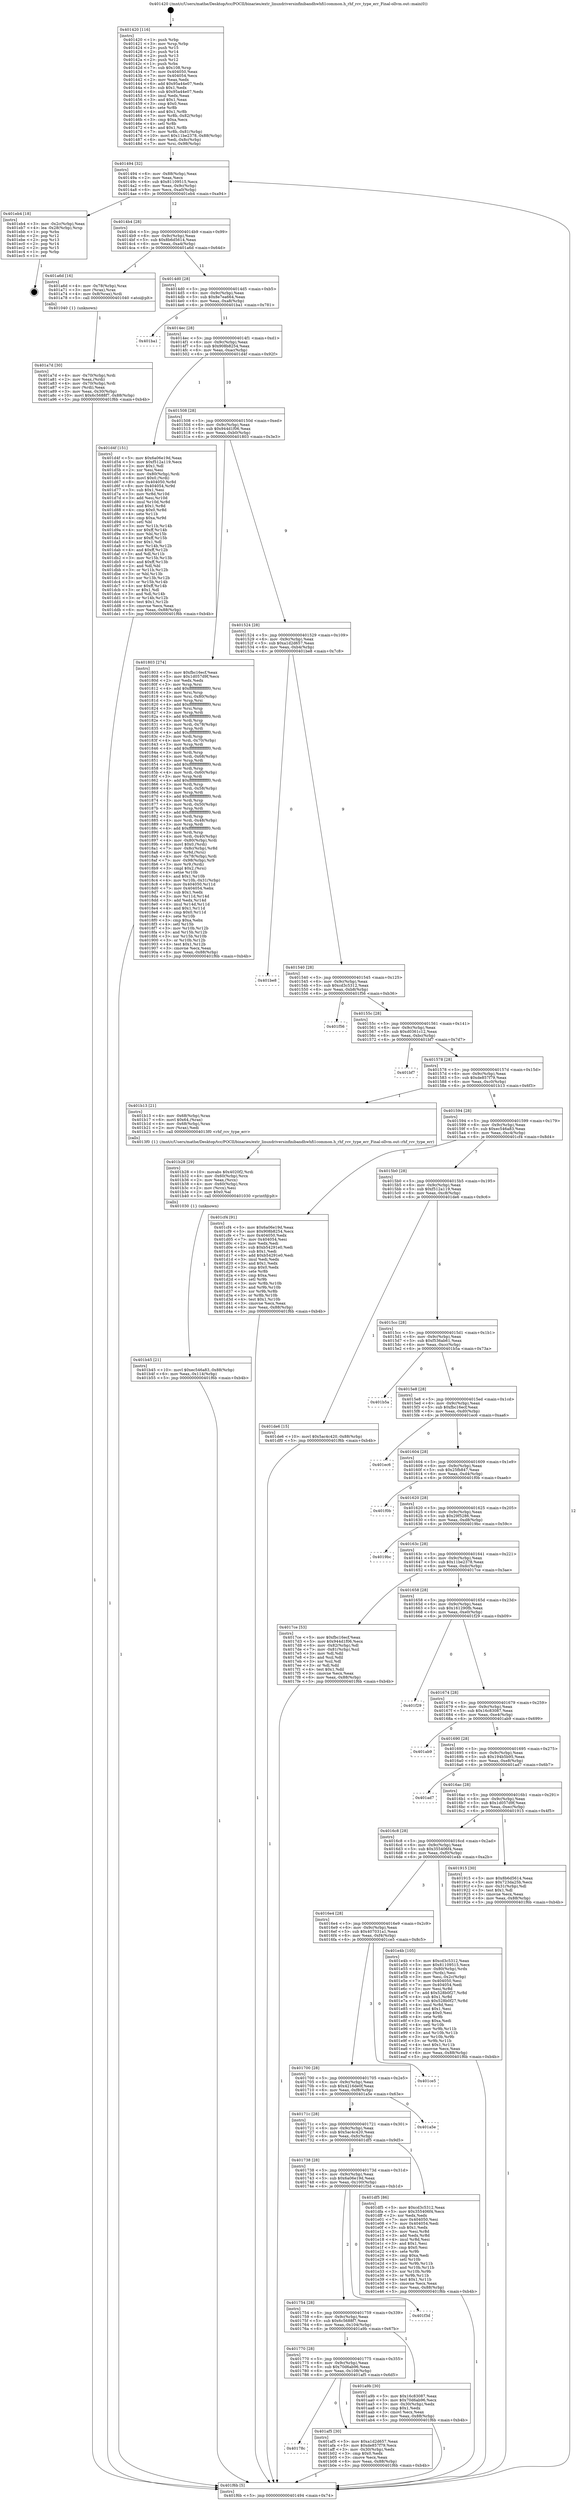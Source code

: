 digraph "0x401420" {
  label = "0x401420 (/mnt/c/Users/mathe/Desktop/tcc/POCII/binaries/extr_linuxdriversinfinibandhwhfi1common.h_rhf_rcv_type_err_Final-ollvm.out::main(0))"
  labelloc = "t"
  node[shape=record]

  Entry [label="",width=0.3,height=0.3,shape=circle,fillcolor=black,style=filled]
  "0x401494" [label="{
     0x401494 [32]\l
     | [instrs]\l
     &nbsp;&nbsp;0x401494 \<+6\>: mov -0x88(%rbp),%eax\l
     &nbsp;&nbsp;0x40149a \<+2\>: mov %eax,%ecx\l
     &nbsp;&nbsp;0x40149c \<+6\>: sub $0x81109515,%ecx\l
     &nbsp;&nbsp;0x4014a2 \<+6\>: mov %eax,-0x9c(%rbp)\l
     &nbsp;&nbsp;0x4014a8 \<+6\>: mov %ecx,-0xa0(%rbp)\l
     &nbsp;&nbsp;0x4014ae \<+6\>: je 0000000000401eb4 \<main+0xa94\>\l
  }"]
  "0x401eb4" [label="{
     0x401eb4 [18]\l
     | [instrs]\l
     &nbsp;&nbsp;0x401eb4 \<+3\>: mov -0x2c(%rbp),%eax\l
     &nbsp;&nbsp;0x401eb7 \<+4\>: lea -0x28(%rbp),%rsp\l
     &nbsp;&nbsp;0x401ebb \<+1\>: pop %rbx\l
     &nbsp;&nbsp;0x401ebc \<+2\>: pop %r12\l
     &nbsp;&nbsp;0x401ebe \<+2\>: pop %r13\l
     &nbsp;&nbsp;0x401ec0 \<+2\>: pop %r14\l
     &nbsp;&nbsp;0x401ec2 \<+2\>: pop %r15\l
     &nbsp;&nbsp;0x401ec4 \<+1\>: pop %rbp\l
     &nbsp;&nbsp;0x401ec5 \<+1\>: ret\l
  }"]
  "0x4014b4" [label="{
     0x4014b4 [28]\l
     | [instrs]\l
     &nbsp;&nbsp;0x4014b4 \<+5\>: jmp 00000000004014b9 \<main+0x99\>\l
     &nbsp;&nbsp;0x4014b9 \<+6\>: mov -0x9c(%rbp),%eax\l
     &nbsp;&nbsp;0x4014bf \<+5\>: sub $0x8b6d5614,%eax\l
     &nbsp;&nbsp;0x4014c4 \<+6\>: mov %eax,-0xa4(%rbp)\l
     &nbsp;&nbsp;0x4014ca \<+6\>: je 0000000000401a6d \<main+0x64d\>\l
  }"]
  Exit [label="",width=0.3,height=0.3,shape=circle,fillcolor=black,style=filled,peripheries=2]
  "0x401a6d" [label="{
     0x401a6d [16]\l
     | [instrs]\l
     &nbsp;&nbsp;0x401a6d \<+4\>: mov -0x78(%rbp),%rax\l
     &nbsp;&nbsp;0x401a71 \<+3\>: mov (%rax),%rax\l
     &nbsp;&nbsp;0x401a74 \<+4\>: mov 0x8(%rax),%rdi\l
     &nbsp;&nbsp;0x401a78 \<+5\>: call 0000000000401040 \<atoi@plt\>\l
     | [calls]\l
     &nbsp;&nbsp;0x401040 \{1\} (unknown)\l
  }"]
  "0x4014d0" [label="{
     0x4014d0 [28]\l
     | [instrs]\l
     &nbsp;&nbsp;0x4014d0 \<+5\>: jmp 00000000004014d5 \<main+0xb5\>\l
     &nbsp;&nbsp;0x4014d5 \<+6\>: mov -0x9c(%rbp),%eax\l
     &nbsp;&nbsp;0x4014db \<+5\>: sub $0x8e7ea664,%eax\l
     &nbsp;&nbsp;0x4014e0 \<+6\>: mov %eax,-0xa8(%rbp)\l
     &nbsp;&nbsp;0x4014e6 \<+6\>: je 0000000000401ba1 \<main+0x781\>\l
  }"]
  "0x401b45" [label="{
     0x401b45 [21]\l
     | [instrs]\l
     &nbsp;&nbsp;0x401b45 \<+10\>: movl $0xec546a83,-0x88(%rbp)\l
     &nbsp;&nbsp;0x401b4f \<+6\>: mov %eax,-0x114(%rbp)\l
     &nbsp;&nbsp;0x401b55 \<+5\>: jmp 0000000000401f6b \<main+0xb4b\>\l
  }"]
  "0x401ba1" [label="{
     0x401ba1\l
  }", style=dashed]
  "0x4014ec" [label="{
     0x4014ec [28]\l
     | [instrs]\l
     &nbsp;&nbsp;0x4014ec \<+5\>: jmp 00000000004014f1 \<main+0xd1\>\l
     &nbsp;&nbsp;0x4014f1 \<+6\>: mov -0x9c(%rbp),%eax\l
     &nbsp;&nbsp;0x4014f7 \<+5\>: sub $0x908b8254,%eax\l
     &nbsp;&nbsp;0x4014fc \<+6\>: mov %eax,-0xac(%rbp)\l
     &nbsp;&nbsp;0x401502 \<+6\>: je 0000000000401d4f \<main+0x92f\>\l
  }"]
  "0x401b28" [label="{
     0x401b28 [29]\l
     | [instrs]\l
     &nbsp;&nbsp;0x401b28 \<+10\>: movabs $0x4020f2,%rdi\l
     &nbsp;&nbsp;0x401b32 \<+4\>: mov -0x60(%rbp),%rcx\l
     &nbsp;&nbsp;0x401b36 \<+2\>: mov %eax,(%rcx)\l
     &nbsp;&nbsp;0x401b38 \<+4\>: mov -0x60(%rbp),%rcx\l
     &nbsp;&nbsp;0x401b3c \<+2\>: mov (%rcx),%esi\l
     &nbsp;&nbsp;0x401b3e \<+2\>: mov $0x0,%al\l
     &nbsp;&nbsp;0x401b40 \<+5\>: call 0000000000401030 \<printf@plt\>\l
     | [calls]\l
     &nbsp;&nbsp;0x401030 \{1\} (unknown)\l
  }"]
  "0x401d4f" [label="{
     0x401d4f [151]\l
     | [instrs]\l
     &nbsp;&nbsp;0x401d4f \<+5\>: mov $0x6a06e19d,%eax\l
     &nbsp;&nbsp;0x401d54 \<+5\>: mov $0xf512a119,%ecx\l
     &nbsp;&nbsp;0x401d59 \<+2\>: mov $0x1,%dl\l
     &nbsp;&nbsp;0x401d5b \<+2\>: xor %esi,%esi\l
     &nbsp;&nbsp;0x401d5d \<+4\>: mov -0x80(%rbp),%rdi\l
     &nbsp;&nbsp;0x401d61 \<+6\>: movl $0x0,(%rdi)\l
     &nbsp;&nbsp;0x401d67 \<+8\>: mov 0x404050,%r8d\l
     &nbsp;&nbsp;0x401d6f \<+8\>: mov 0x404054,%r9d\l
     &nbsp;&nbsp;0x401d77 \<+3\>: sub $0x1,%esi\l
     &nbsp;&nbsp;0x401d7a \<+3\>: mov %r8d,%r10d\l
     &nbsp;&nbsp;0x401d7d \<+3\>: add %esi,%r10d\l
     &nbsp;&nbsp;0x401d80 \<+4\>: imul %r10d,%r8d\l
     &nbsp;&nbsp;0x401d84 \<+4\>: and $0x1,%r8d\l
     &nbsp;&nbsp;0x401d88 \<+4\>: cmp $0x0,%r8d\l
     &nbsp;&nbsp;0x401d8c \<+4\>: sete %r11b\l
     &nbsp;&nbsp;0x401d90 \<+4\>: cmp $0xa,%r9d\l
     &nbsp;&nbsp;0x401d94 \<+3\>: setl %bl\l
     &nbsp;&nbsp;0x401d97 \<+3\>: mov %r11b,%r14b\l
     &nbsp;&nbsp;0x401d9a \<+4\>: xor $0xff,%r14b\l
     &nbsp;&nbsp;0x401d9e \<+3\>: mov %bl,%r15b\l
     &nbsp;&nbsp;0x401da1 \<+4\>: xor $0xff,%r15b\l
     &nbsp;&nbsp;0x401da5 \<+3\>: xor $0x1,%dl\l
     &nbsp;&nbsp;0x401da8 \<+3\>: mov %r14b,%r12b\l
     &nbsp;&nbsp;0x401dab \<+4\>: and $0xff,%r12b\l
     &nbsp;&nbsp;0x401daf \<+3\>: and %dl,%r11b\l
     &nbsp;&nbsp;0x401db2 \<+3\>: mov %r15b,%r13b\l
     &nbsp;&nbsp;0x401db5 \<+4\>: and $0xff,%r13b\l
     &nbsp;&nbsp;0x401db9 \<+2\>: and %dl,%bl\l
     &nbsp;&nbsp;0x401dbb \<+3\>: or %r11b,%r12b\l
     &nbsp;&nbsp;0x401dbe \<+3\>: or %bl,%r13b\l
     &nbsp;&nbsp;0x401dc1 \<+3\>: xor %r13b,%r12b\l
     &nbsp;&nbsp;0x401dc4 \<+3\>: or %r15b,%r14b\l
     &nbsp;&nbsp;0x401dc7 \<+4\>: xor $0xff,%r14b\l
     &nbsp;&nbsp;0x401dcb \<+3\>: or $0x1,%dl\l
     &nbsp;&nbsp;0x401dce \<+3\>: and %dl,%r14b\l
     &nbsp;&nbsp;0x401dd1 \<+3\>: or %r14b,%r12b\l
     &nbsp;&nbsp;0x401dd4 \<+4\>: test $0x1,%r12b\l
     &nbsp;&nbsp;0x401dd8 \<+3\>: cmovne %ecx,%eax\l
     &nbsp;&nbsp;0x401ddb \<+6\>: mov %eax,-0x88(%rbp)\l
     &nbsp;&nbsp;0x401de1 \<+5\>: jmp 0000000000401f6b \<main+0xb4b\>\l
  }"]
  "0x401508" [label="{
     0x401508 [28]\l
     | [instrs]\l
     &nbsp;&nbsp;0x401508 \<+5\>: jmp 000000000040150d \<main+0xed\>\l
     &nbsp;&nbsp;0x40150d \<+6\>: mov -0x9c(%rbp),%eax\l
     &nbsp;&nbsp;0x401513 \<+5\>: sub $0x944d1f06,%eax\l
     &nbsp;&nbsp;0x401518 \<+6\>: mov %eax,-0xb0(%rbp)\l
     &nbsp;&nbsp;0x40151e \<+6\>: je 0000000000401803 \<main+0x3e3\>\l
  }"]
  "0x40178c" [label="{
     0x40178c\l
  }", style=dashed]
  "0x401803" [label="{
     0x401803 [274]\l
     | [instrs]\l
     &nbsp;&nbsp;0x401803 \<+5\>: mov $0xfbc16ecf,%eax\l
     &nbsp;&nbsp;0x401808 \<+5\>: mov $0x1d057d9f,%ecx\l
     &nbsp;&nbsp;0x40180d \<+2\>: xor %edx,%edx\l
     &nbsp;&nbsp;0x40180f \<+3\>: mov %rsp,%rsi\l
     &nbsp;&nbsp;0x401812 \<+4\>: add $0xfffffffffffffff0,%rsi\l
     &nbsp;&nbsp;0x401816 \<+3\>: mov %rsi,%rsp\l
     &nbsp;&nbsp;0x401819 \<+4\>: mov %rsi,-0x80(%rbp)\l
     &nbsp;&nbsp;0x40181d \<+3\>: mov %rsp,%rsi\l
     &nbsp;&nbsp;0x401820 \<+4\>: add $0xfffffffffffffff0,%rsi\l
     &nbsp;&nbsp;0x401824 \<+3\>: mov %rsi,%rsp\l
     &nbsp;&nbsp;0x401827 \<+3\>: mov %rsp,%rdi\l
     &nbsp;&nbsp;0x40182a \<+4\>: add $0xfffffffffffffff0,%rdi\l
     &nbsp;&nbsp;0x40182e \<+3\>: mov %rdi,%rsp\l
     &nbsp;&nbsp;0x401831 \<+4\>: mov %rdi,-0x78(%rbp)\l
     &nbsp;&nbsp;0x401835 \<+3\>: mov %rsp,%rdi\l
     &nbsp;&nbsp;0x401838 \<+4\>: add $0xfffffffffffffff0,%rdi\l
     &nbsp;&nbsp;0x40183c \<+3\>: mov %rdi,%rsp\l
     &nbsp;&nbsp;0x40183f \<+4\>: mov %rdi,-0x70(%rbp)\l
     &nbsp;&nbsp;0x401843 \<+3\>: mov %rsp,%rdi\l
     &nbsp;&nbsp;0x401846 \<+4\>: add $0xfffffffffffffff0,%rdi\l
     &nbsp;&nbsp;0x40184a \<+3\>: mov %rdi,%rsp\l
     &nbsp;&nbsp;0x40184d \<+4\>: mov %rdi,-0x68(%rbp)\l
     &nbsp;&nbsp;0x401851 \<+3\>: mov %rsp,%rdi\l
     &nbsp;&nbsp;0x401854 \<+4\>: add $0xfffffffffffffff0,%rdi\l
     &nbsp;&nbsp;0x401858 \<+3\>: mov %rdi,%rsp\l
     &nbsp;&nbsp;0x40185b \<+4\>: mov %rdi,-0x60(%rbp)\l
     &nbsp;&nbsp;0x40185f \<+3\>: mov %rsp,%rdi\l
     &nbsp;&nbsp;0x401862 \<+4\>: add $0xfffffffffffffff0,%rdi\l
     &nbsp;&nbsp;0x401866 \<+3\>: mov %rdi,%rsp\l
     &nbsp;&nbsp;0x401869 \<+4\>: mov %rdi,-0x58(%rbp)\l
     &nbsp;&nbsp;0x40186d \<+3\>: mov %rsp,%rdi\l
     &nbsp;&nbsp;0x401870 \<+4\>: add $0xfffffffffffffff0,%rdi\l
     &nbsp;&nbsp;0x401874 \<+3\>: mov %rdi,%rsp\l
     &nbsp;&nbsp;0x401877 \<+4\>: mov %rdi,-0x50(%rbp)\l
     &nbsp;&nbsp;0x40187b \<+3\>: mov %rsp,%rdi\l
     &nbsp;&nbsp;0x40187e \<+4\>: add $0xfffffffffffffff0,%rdi\l
     &nbsp;&nbsp;0x401882 \<+3\>: mov %rdi,%rsp\l
     &nbsp;&nbsp;0x401885 \<+4\>: mov %rdi,-0x48(%rbp)\l
     &nbsp;&nbsp;0x401889 \<+3\>: mov %rsp,%rdi\l
     &nbsp;&nbsp;0x40188c \<+4\>: add $0xfffffffffffffff0,%rdi\l
     &nbsp;&nbsp;0x401890 \<+3\>: mov %rdi,%rsp\l
     &nbsp;&nbsp;0x401893 \<+4\>: mov %rdi,-0x40(%rbp)\l
     &nbsp;&nbsp;0x401897 \<+4\>: mov -0x80(%rbp),%rdi\l
     &nbsp;&nbsp;0x40189b \<+6\>: movl $0x0,(%rdi)\l
     &nbsp;&nbsp;0x4018a1 \<+7\>: mov -0x8c(%rbp),%r8d\l
     &nbsp;&nbsp;0x4018a8 \<+3\>: mov %r8d,(%rsi)\l
     &nbsp;&nbsp;0x4018ab \<+4\>: mov -0x78(%rbp),%rdi\l
     &nbsp;&nbsp;0x4018af \<+7\>: mov -0x98(%rbp),%r9\l
     &nbsp;&nbsp;0x4018b6 \<+3\>: mov %r9,(%rdi)\l
     &nbsp;&nbsp;0x4018b9 \<+3\>: cmpl $0x2,(%rsi)\l
     &nbsp;&nbsp;0x4018bc \<+4\>: setne %r10b\l
     &nbsp;&nbsp;0x4018c0 \<+4\>: and $0x1,%r10b\l
     &nbsp;&nbsp;0x4018c4 \<+4\>: mov %r10b,-0x31(%rbp)\l
     &nbsp;&nbsp;0x4018c8 \<+8\>: mov 0x404050,%r11d\l
     &nbsp;&nbsp;0x4018d0 \<+7\>: mov 0x404054,%ebx\l
     &nbsp;&nbsp;0x4018d7 \<+3\>: sub $0x1,%edx\l
     &nbsp;&nbsp;0x4018da \<+3\>: mov %r11d,%r14d\l
     &nbsp;&nbsp;0x4018dd \<+3\>: add %edx,%r14d\l
     &nbsp;&nbsp;0x4018e0 \<+4\>: imul %r14d,%r11d\l
     &nbsp;&nbsp;0x4018e4 \<+4\>: and $0x1,%r11d\l
     &nbsp;&nbsp;0x4018e8 \<+4\>: cmp $0x0,%r11d\l
     &nbsp;&nbsp;0x4018ec \<+4\>: sete %r10b\l
     &nbsp;&nbsp;0x4018f0 \<+3\>: cmp $0xa,%ebx\l
     &nbsp;&nbsp;0x4018f3 \<+4\>: setl %r15b\l
     &nbsp;&nbsp;0x4018f7 \<+3\>: mov %r10b,%r12b\l
     &nbsp;&nbsp;0x4018fa \<+3\>: and %r15b,%r12b\l
     &nbsp;&nbsp;0x4018fd \<+3\>: xor %r15b,%r10b\l
     &nbsp;&nbsp;0x401900 \<+3\>: or %r10b,%r12b\l
     &nbsp;&nbsp;0x401903 \<+4\>: test $0x1,%r12b\l
     &nbsp;&nbsp;0x401907 \<+3\>: cmovne %ecx,%eax\l
     &nbsp;&nbsp;0x40190a \<+6\>: mov %eax,-0x88(%rbp)\l
     &nbsp;&nbsp;0x401910 \<+5\>: jmp 0000000000401f6b \<main+0xb4b\>\l
  }"]
  "0x401524" [label="{
     0x401524 [28]\l
     | [instrs]\l
     &nbsp;&nbsp;0x401524 \<+5\>: jmp 0000000000401529 \<main+0x109\>\l
     &nbsp;&nbsp;0x401529 \<+6\>: mov -0x9c(%rbp),%eax\l
     &nbsp;&nbsp;0x40152f \<+5\>: sub $0xa1d2d657,%eax\l
     &nbsp;&nbsp;0x401534 \<+6\>: mov %eax,-0xb4(%rbp)\l
     &nbsp;&nbsp;0x40153a \<+6\>: je 0000000000401be8 \<main+0x7c8\>\l
  }"]
  "0x401af5" [label="{
     0x401af5 [30]\l
     | [instrs]\l
     &nbsp;&nbsp;0x401af5 \<+5\>: mov $0xa1d2d657,%eax\l
     &nbsp;&nbsp;0x401afa \<+5\>: mov $0xde857f79,%ecx\l
     &nbsp;&nbsp;0x401aff \<+3\>: mov -0x30(%rbp),%edx\l
     &nbsp;&nbsp;0x401b02 \<+3\>: cmp $0x0,%edx\l
     &nbsp;&nbsp;0x401b05 \<+3\>: cmove %ecx,%eax\l
     &nbsp;&nbsp;0x401b08 \<+6\>: mov %eax,-0x88(%rbp)\l
     &nbsp;&nbsp;0x401b0e \<+5\>: jmp 0000000000401f6b \<main+0xb4b\>\l
  }"]
  "0x401be8" [label="{
     0x401be8\l
  }", style=dashed]
  "0x401540" [label="{
     0x401540 [28]\l
     | [instrs]\l
     &nbsp;&nbsp;0x401540 \<+5\>: jmp 0000000000401545 \<main+0x125\>\l
     &nbsp;&nbsp;0x401545 \<+6\>: mov -0x9c(%rbp),%eax\l
     &nbsp;&nbsp;0x40154b \<+5\>: sub $0xcd3c5312,%eax\l
     &nbsp;&nbsp;0x401550 \<+6\>: mov %eax,-0xb8(%rbp)\l
     &nbsp;&nbsp;0x401556 \<+6\>: je 0000000000401f56 \<main+0xb36\>\l
  }"]
  "0x401770" [label="{
     0x401770 [28]\l
     | [instrs]\l
     &nbsp;&nbsp;0x401770 \<+5\>: jmp 0000000000401775 \<main+0x355\>\l
     &nbsp;&nbsp;0x401775 \<+6\>: mov -0x9c(%rbp),%eax\l
     &nbsp;&nbsp;0x40177b \<+5\>: sub $0x70d6ab96,%eax\l
     &nbsp;&nbsp;0x401780 \<+6\>: mov %eax,-0x108(%rbp)\l
     &nbsp;&nbsp;0x401786 \<+6\>: je 0000000000401af5 \<main+0x6d5\>\l
  }"]
  "0x401f56" [label="{
     0x401f56\l
  }", style=dashed]
  "0x40155c" [label="{
     0x40155c [28]\l
     | [instrs]\l
     &nbsp;&nbsp;0x40155c \<+5\>: jmp 0000000000401561 \<main+0x141\>\l
     &nbsp;&nbsp;0x401561 \<+6\>: mov -0x9c(%rbp),%eax\l
     &nbsp;&nbsp;0x401567 \<+5\>: sub $0xd0361c12,%eax\l
     &nbsp;&nbsp;0x40156c \<+6\>: mov %eax,-0xbc(%rbp)\l
     &nbsp;&nbsp;0x401572 \<+6\>: je 0000000000401bf7 \<main+0x7d7\>\l
  }"]
  "0x401a9b" [label="{
     0x401a9b [30]\l
     | [instrs]\l
     &nbsp;&nbsp;0x401a9b \<+5\>: mov $0x16c83087,%eax\l
     &nbsp;&nbsp;0x401aa0 \<+5\>: mov $0x70d6ab96,%ecx\l
     &nbsp;&nbsp;0x401aa5 \<+3\>: mov -0x30(%rbp),%edx\l
     &nbsp;&nbsp;0x401aa8 \<+3\>: cmp $0x1,%edx\l
     &nbsp;&nbsp;0x401aab \<+3\>: cmovl %ecx,%eax\l
     &nbsp;&nbsp;0x401aae \<+6\>: mov %eax,-0x88(%rbp)\l
     &nbsp;&nbsp;0x401ab4 \<+5\>: jmp 0000000000401f6b \<main+0xb4b\>\l
  }"]
  "0x401bf7" [label="{
     0x401bf7\l
  }", style=dashed]
  "0x401578" [label="{
     0x401578 [28]\l
     | [instrs]\l
     &nbsp;&nbsp;0x401578 \<+5\>: jmp 000000000040157d \<main+0x15d\>\l
     &nbsp;&nbsp;0x40157d \<+6\>: mov -0x9c(%rbp),%eax\l
     &nbsp;&nbsp;0x401583 \<+5\>: sub $0xde857f79,%eax\l
     &nbsp;&nbsp;0x401588 \<+6\>: mov %eax,-0xc0(%rbp)\l
     &nbsp;&nbsp;0x40158e \<+6\>: je 0000000000401b13 \<main+0x6f3\>\l
  }"]
  "0x401754" [label="{
     0x401754 [28]\l
     | [instrs]\l
     &nbsp;&nbsp;0x401754 \<+5\>: jmp 0000000000401759 \<main+0x339\>\l
     &nbsp;&nbsp;0x401759 \<+6\>: mov -0x9c(%rbp),%eax\l
     &nbsp;&nbsp;0x40175f \<+5\>: sub $0x6c5688f7,%eax\l
     &nbsp;&nbsp;0x401764 \<+6\>: mov %eax,-0x104(%rbp)\l
     &nbsp;&nbsp;0x40176a \<+6\>: je 0000000000401a9b \<main+0x67b\>\l
  }"]
  "0x401b13" [label="{
     0x401b13 [21]\l
     | [instrs]\l
     &nbsp;&nbsp;0x401b13 \<+4\>: mov -0x68(%rbp),%rax\l
     &nbsp;&nbsp;0x401b17 \<+6\>: movl $0x64,(%rax)\l
     &nbsp;&nbsp;0x401b1d \<+4\>: mov -0x68(%rbp),%rax\l
     &nbsp;&nbsp;0x401b21 \<+2\>: mov (%rax),%edi\l
     &nbsp;&nbsp;0x401b23 \<+5\>: call 00000000004013f0 \<rhf_rcv_type_err\>\l
     | [calls]\l
     &nbsp;&nbsp;0x4013f0 \{1\} (/mnt/c/Users/mathe/Desktop/tcc/POCII/binaries/extr_linuxdriversinfinibandhwhfi1common.h_rhf_rcv_type_err_Final-ollvm.out::rhf_rcv_type_err)\l
  }"]
  "0x401594" [label="{
     0x401594 [28]\l
     | [instrs]\l
     &nbsp;&nbsp;0x401594 \<+5\>: jmp 0000000000401599 \<main+0x179\>\l
     &nbsp;&nbsp;0x401599 \<+6\>: mov -0x9c(%rbp),%eax\l
     &nbsp;&nbsp;0x40159f \<+5\>: sub $0xec546a83,%eax\l
     &nbsp;&nbsp;0x4015a4 \<+6\>: mov %eax,-0xc4(%rbp)\l
     &nbsp;&nbsp;0x4015aa \<+6\>: je 0000000000401cf4 \<main+0x8d4\>\l
  }"]
  "0x401f3d" [label="{
     0x401f3d\l
  }", style=dashed]
  "0x401cf4" [label="{
     0x401cf4 [91]\l
     | [instrs]\l
     &nbsp;&nbsp;0x401cf4 \<+5\>: mov $0x6a06e19d,%eax\l
     &nbsp;&nbsp;0x401cf9 \<+5\>: mov $0x908b8254,%ecx\l
     &nbsp;&nbsp;0x401cfe \<+7\>: mov 0x404050,%edx\l
     &nbsp;&nbsp;0x401d05 \<+7\>: mov 0x404054,%esi\l
     &nbsp;&nbsp;0x401d0c \<+2\>: mov %edx,%edi\l
     &nbsp;&nbsp;0x401d0e \<+6\>: sub $0xb54291e0,%edi\l
     &nbsp;&nbsp;0x401d14 \<+3\>: sub $0x1,%edi\l
     &nbsp;&nbsp;0x401d17 \<+6\>: add $0xb54291e0,%edi\l
     &nbsp;&nbsp;0x401d1d \<+3\>: imul %edi,%edx\l
     &nbsp;&nbsp;0x401d20 \<+3\>: and $0x1,%edx\l
     &nbsp;&nbsp;0x401d23 \<+3\>: cmp $0x0,%edx\l
     &nbsp;&nbsp;0x401d26 \<+4\>: sete %r8b\l
     &nbsp;&nbsp;0x401d2a \<+3\>: cmp $0xa,%esi\l
     &nbsp;&nbsp;0x401d2d \<+4\>: setl %r9b\l
     &nbsp;&nbsp;0x401d31 \<+3\>: mov %r8b,%r10b\l
     &nbsp;&nbsp;0x401d34 \<+3\>: and %r9b,%r10b\l
     &nbsp;&nbsp;0x401d37 \<+3\>: xor %r9b,%r8b\l
     &nbsp;&nbsp;0x401d3a \<+3\>: or %r8b,%r10b\l
     &nbsp;&nbsp;0x401d3d \<+4\>: test $0x1,%r10b\l
     &nbsp;&nbsp;0x401d41 \<+3\>: cmovne %ecx,%eax\l
     &nbsp;&nbsp;0x401d44 \<+6\>: mov %eax,-0x88(%rbp)\l
     &nbsp;&nbsp;0x401d4a \<+5\>: jmp 0000000000401f6b \<main+0xb4b\>\l
  }"]
  "0x4015b0" [label="{
     0x4015b0 [28]\l
     | [instrs]\l
     &nbsp;&nbsp;0x4015b0 \<+5\>: jmp 00000000004015b5 \<main+0x195\>\l
     &nbsp;&nbsp;0x4015b5 \<+6\>: mov -0x9c(%rbp),%eax\l
     &nbsp;&nbsp;0x4015bb \<+5\>: sub $0xf512a119,%eax\l
     &nbsp;&nbsp;0x4015c0 \<+6\>: mov %eax,-0xc8(%rbp)\l
     &nbsp;&nbsp;0x4015c6 \<+6\>: je 0000000000401de6 \<main+0x9c6\>\l
  }"]
  "0x401738" [label="{
     0x401738 [28]\l
     | [instrs]\l
     &nbsp;&nbsp;0x401738 \<+5\>: jmp 000000000040173d \<main+0x31d\>\l
     &nbsp;&nbsp;0x40173d \<+6\>: mov -0x9c(%rbp),%eax\l
     &nbsp;&nbsp;0x401743 \<+5\>: sub $0x6a06e19d,%eax\l
     &nbsp;&nbsp;0x401748 \<+6\>: mov %eax,-0x100(%rbp)\l
     &nbsp;&nbsp;0x40174e \<+6\>: je 0000000000401f3d \<main+0xb1d\>\l
  }"]
  "0x401de6" [label="{
     0x401de6 [15]\l
     | [instrs]\l
     &nbsp;&nbsp;0x401de6 \<+10\>: movl $0x5ac4c420,-0x88(%rbp)\l
     &nbsp;&nbsp;0x401df0 \<+5\>: jmp 0000000000401f6b \<main+0xb4b\>\l
  }"]
  "0x4015cc" [label="{
     0x4015cc [28]\l
     | [instrs]\l
     &nbsp;&nbsp;0x4015cc \<+5\>: jmp 00000000004015d1 \<main+0x1b1\>\l
     &nbsp;&nbsp;0x4015d1 \<+6\>: mov -0x9c(%rbp),%eax\l
     &nbsp;&nbsp;0x4015d7 \<+5\>: sub $0xf536ab61,%eax\l
     &nbsp;&nbsp;0x4015dc \<+6\>: mov %eax,-0xcc(%rbp)\l
     &nbsp;&nbsp;0x4015e2 \<+6\>: je 0000000000401b5a \<main+0x73a\>\l
  }"]
  "0x401df5" [label="{
     0x401df5 [86]\l
     | [instrs]\l
     &nbsp;&nbsp;0x401df5 \<+5\>: mov $0xcd3c5312,%eax\l
     &nbsp;&nbsp;0x401dfa \<+5\>: mov $0x355406f4,%ecx\l
     &nbsp;&nbsp;0x401dff \<+2\>: xor %edx,%edx\l
     &nbsp;&nbsp;0x401e01 \<+7\>: mov 0x404050,%esi\l
     &nbsp;&nbsp;0x401e08 \<+7\>: mov 0x404054,%edi\l
     &nbsp;&nbsp;0x401e0f \<+3\>: sub $0x1,%edx\l
     &nbsp;&nbsp;0x401e12 \<+3\>: mov %esi,%r8d\l
     &nbsp;&nbsp;0x401e15 \<+3\>: add %edx,%r8d\l
     &nbsp;&nbsp;0x401e18 \<+4\>: imul %r8d,%esi\l
     &nbsp;&nbsp;0x401e1c \<+3\>: and $0x1,%esi\l
     &nbsp;&nbsp;0x401e1f \<+3\>: cmp $0x0,%esi\l
     &nbsp;&nbsp;0x401e22 \<+4\>: sete %r9b\l
     &nbsp;&nbsp;0x401e26 \<+3\>: cmp $0xa,%edi\l
     &nbsp;&nbsp;0x401e29 \<+4\>: setl %r10b\l
     &nbsp;&nbsp;0x401e2d \<+3\>: mov %r9b,%r11b\l
     &nbsp;&nbsp;0x401e30 \<+3\>: and %r10b,%r11b\l
     &nbsp;&nbsp;0x401e33 \<+3\>: xor %r10b,%r9b\l
     &nbsp;&nbsp;0x401e36 \<+3\>: or %r9b,%r11b\l
     &nbsp;&nbsp;0x401e39 \<+4\>: test $0x1,%r11b\l
     &nbsp;&nbsp;0x401e3d \<+3\>: cmovne %ecx,%eax\l
     &nbsp;&nbsp;0x401e40 \<+6\>: mov %eax,-0x88(%rbp)\l
     &nbsp;&nbsp;0x401e46 \<+5\>: jmp 0000000000401f6b \<main+0xb4b\>\l
  }"]
  "0x401b5a" [label="{
     0x401b5a\l
  }", style=dashed]
  "0x4015e8" [label="{
     0x4015e8 [28]\l
     | [instrs]\l
     &nbsp;&nbsp;0x4015e8 \<+5\>: jmp 00000000004015ed \<main+0x1cd\>\l
     &nbsp;&nbsp;0x4015ed \<+6\>: mov -0x9c(%rbp),%eax\l
     &nbsp;&nbsp;0x4015f3 \<+5\>: sub $0xfbc16ecf,%eax\l
     &nbsp;&nbsp;0x4015f8 \<+6\>: mov %eax,-0xd0(%rbp)\l
     &nbsp;&nbsp;0x4015fe \<+6\>: je 0000000000401ec6 \<main+0xaa6\>\l
  }"]
  "0x40171c" [label="{
     0x40171c [28]\l
     | [instrs]\l
     &nbsp;&nbsp;0x40171c \<+5\>: jmp 0000000000401721 \<main+0x301\>\l
     &nbsp;&nbsp;0x401721 \<+6\>: mov -0x9c(%rbp),%eax\l
     &nbsp;&nbsp;0x401727 \<+5\>: sub $0x5ac4c420,%eax\l
     &nbsp;&nbsp;0x40172c \<+6\>: mov %eax,-0xfc(%rbp)\l
     &nbsp;&nbsp;0x401732 \<+6\>: je 0000000000401df5 \<main+0x9d5\>\l
  }"]
  "0x401ec6" [label="{
     0x401ec6\l
  }", style=dashed]
  "0x401604" [label="{
     0x401604 [28]\l
     | [instrs]\l
     &nbsp;&nbsp;0x401604 \<+5\>: jmp 0000000000401609 \<main+0x1e9\>\l
     &nbsp;&nbsp;0x401609 \<+6\>: mov -0x9c(%rbp),%eax\l
     &nbsp;&nbsp;0x40160f \<+5\>: sub $0x25fb847,%eax\l
     &nbsp;&nbsp;0x401614 \<+6\>: mov %eax,-0xd4(%rbp)\l
     &nbsp;&nbsp;0x40161a \<+6\>: je 0000000000401f0b \<main+0xaeb\>\l
  }"]
  "0x401a5e" [label="{
     0x401a5e\l
  }", style=dashed]
  "0x401f0b" [label="{
     0x401f0b\l
  }", style=dashed]
  "0x401620" [label="{
     0x401620 [28]\l
     | [instrs]\l
     &nbsp;&nbsp;0x401620 \<+5\>: jmp 0000000000401625 \<main+0x205\>\l
     &nbsp;&nbsp;0x401625 \<+6\>: mov -0x9c(%rbp),%eax\l
     &nbsp;&nbsp;0x40162b \<+5\>: sub $0x29f5286,%eax\l
     &nbsp;&nbsp;0x401630 \<+6\>: mov %eax,-0xd8(%rbp)\l
     &nbsp;&nbsp;0x401636 \<+6\>: je 00000000004019bc \<main+0x59c\>\l
  }"]
  "0x401700" [label="{
     0x401700 [28]\l
     | [instrs]\l
     &nbsp;&nbsp;0x401700 \<+5\>: jmp 0000000000401705 \<main+0x2e5\>\l
     &nbsp;&nbsp;0x401705 \<+6\>: mov -0x9c(%rbp),%eax\l
     &nbsp;&nbsp;0x40170b \<+5\>: sub $0x4216de0f,%eax\l
     &nbsp;&nbsp;0x401710 \<+6\>: mov %eax,-0xf8(%rbp)\l
     &nbsp;&nbsp;0x401716 \<+6\>: je 0000000000401a5e \<main+0x63e\>\l
  }"]
  "0x4019bc" [label="{
     0x4019bc\l
  }", style=dashed]
  "0x40163c" [label="{
     0x40163c [28]\l
     | [instrs]\l
     &nbsp;&nbsp;0x40163c \<+5\>: jmp 0000000000401641 \<main+0x221\>\l
     &nbsp;&nbsp;0x401641 \<+6\>: mov -0x9c(%rbp),%eax\l
     &nbsp;&nbsp;0x401647 \<+5\>: sub $0x11be2378,%eax\l
     &nbsp;&nbsp;0x40164c \<+6\>: mov %eax,-0xdc(%rbp)\l
     &nbsp;&nbsp;0x401652 \<+6\>: je 00000000004017ce \<main+0x3ae\>\l
  }"]
  "0x401ce5" [label="{
     0x401ce5\l
  }", style=dashed]
  "0x4017ce" [label="{
     0x4017ce [53]\l
     | [instrs]\l
     &nbsp;&nbsp;0x4017ce \<+5\>: mov $0xfbc16ecf,%eax\l
     &nbsp;&nbsp;0x4017d3 \<+5\>: mov $0x944d1f06,%ecx\l
     &nbsp;&nbsp;0x4017d8 \<+6\>: mov -0x82(%rbp),%dl\l
     &nbsp;&nbsp;0x4017de \<+7\>: mov -0x81(%rbp),%sil\l
     &nbsp;&nbsp;0x4017e5 \<+3\>: mov %dl,%dil\l
     &nbsp;&nbsp;0x4017e8 \<+3\>: and %sil,%dil\l
     &nbsp;&nbsp;0x4017eb \<+3\>: xor %sil,%dl\l
     &nbsp;&nbsp;0x4017ee \<+3\>: or %dl,%dil\l
     &nbsp;&nbsp;0x4017f1 \<+4\>: test $0x1,%dil\l
     &nbsp;&nbsp;0x4017f5 \<+3\>: cmovne %ecx,%eax\l
     &nbsp;&nbsp;0x4017f8 \<+6\>: mov %eax,-0x88(%rbp)\l
     &nbsp;&nbsp;0x4017fe \<+5\>: jmp 0000000000401f6b \<main+0xb4b\>\l
  }"]
  "0x401658" [label="{
     0x401658 [28]\l
     | [instrs]\l
     &nbsp;&nbsp;0x401658 \<+5\>: jmp 000000000040165d \<main+0x23d\>\l
     &nbsp;&nbsp;0x40165d \<+6\>: mov -0x9c(%rbp),%eax\l
     &nbsp;&nbsp;0x401663 \<+5\>: sub $0x161290fb,%eax\l
     &nbsp;&nbsp;0x401668 \<+6\>: mov %eax,-0xe0(%rbp)\l
     &nbsp;&nbsp;0x40166e \<+6\>: je 0000000000401f29 \<main+0xb09\>\l
  }"]
  "0x401f6b" [label="{
     0x401f6b [5]\l
     | [instrs]\l
     &nbsp;&nbsp;0x401f6b \<+5\>: jmp 0000000000401494 \<main+0x74\>\l
  }"]
  "0x401420" [label="{
     0x401420 [116]\l
     | [instrs]\l
     &nbsp;&nbsp;0x401420 \<+1\>: push %rbp\l
     &nbsp;&nbsp;0x401421 \<+3\>: mov %rsp,%rbp\l
     &nbsp;&nbsp;0x401424 \<+2\>: push %r15\l
     &nbsp;&nbsp;0x401426 \<+2\>: push %r14\l
     &nbsp;&nbsp;0x401428 \<+2\>: push %r13\l
     &nbsp;&nbsp;0x40142a \<+2\>: push %r12\l
     &nbsp;&nbsp;0x40142c \<+1\>: push %rbx\l
     &nbsp;&nbsp;0x40142d \<+7\>: sub $0x108,%rsp\l
     &nbsp;&nbsp;0x401434 \<+7\>: mov 0x404050,%eax\l
     &nbsp;&nbsp;0x40143b \<+7\>: mov 0x404054,%ecx\l
     &nbsp;&nbsp;0x401442 \<+2\>: mov %eax,%edx\l
     &nbsp;&nbsp;0x401444 \<+6\>: add $0x95a44e07,%edx\l
     &nbsp;&nbsp;0x40144a \<+3\>: sub $0x1,%edx\l
     &nbsp;&nbsp;0x40144d \<+6\>: sub $0x95a44e07,%edx\l
     &nbsp;&nbsp;0x401453 \<+3\>: imul %edx,%eax\l
     &nbsp;&nbsp;0x401456 \<+3\>: and $0x1,%eax\l
     &nbsp;&nbsp;0x401459 \<+3\>: cmp $0x0,%eax\l
     &nbsp;&nbsp;0x40145c \<+4\>: sete %r8b\l
     &nbsp;&nbsp;0x401460 \<+4\>: and $0x1,%r8b\l
     &nbsp;&nbsp;0x401464 \<+7\>: mov %r8b,-0x82(%rbp)\l
     &nbsp;&nbsp;0x40146b \<+3\>: cmp $0xa,%ecx\l
     &nbsp;&nbsp;0x40146e \<+4\>: setl %r8b\l
     &nbsp;&nbsp;0x401472 \<+4\>: and $0x1,%r8b\l
     &nbsp;&nbsp;0x401476 \<+7\>: mov %r8b,-0x81(%rbp)\l
     &nbsp;&nbsp;0x40147d \<+10\>: movl $0x11be2378,-0x88(%rbp)\l
     &nbsp;&nbsp;0x401487 \<+6\>: mov %edi,-0x8c(%rbp)\l
     &nbsp;&nbsp;0x40148d \<+7\>: mov %rsi,-0x98(%rbp)\l
  }"]
  "0x4016e4" [label="{
     0x4016e4 [28]\l
     | [instrs]\l
     &nbsp;&nbsp;0x4016e4 \<+5\>: jmp 00000000004016e9 \<main+0x2c9\>\l
     &nbsp;&nbsp;0x4016e9 \<+6\>: mov -0x9c(%rbp),%eax\l
     &nbsp;&nbsp;0x4016ef \<+5\>: sub $0x407031a1,%eax\l
     &nbsp;&nbsp;0x4016f4 \<+6\>: mov %eax,-0xf4(%rbp)\l
     &nbsp;&nbsp;0x4016fa \<+6\>: je 0000000000401ce5 \<main+0x8c5\>\l
  }"]
  "0x401e4b" [label="{
     0x401e4b [105]\l
     | [instrs]\l
     &nbsp;&nbsp;0x401e4b \<+5\>: mov $0xcd3c5312,%eax\l
     &nbsp;&nbsp;0x401e50 \<+5\>: mov $0x81109515,%ecx\l
     &nbsp;&nbsp;0x401e55 \<+4\>: mov -0x80(%rbp),%rdx\l
     &nbsp;&nbsp;0x401e59 \<+2\>: mov (%rdx),%esi\l
     &nbsp;&nbsp;0x401e5b \<+3\>: mov %esi,-0x2c(%rbp)\l
     &nbsp;&nbsp;0x401e5e \<+7\>: mov 0x404050,%esi\l
     &nbsp;&nbsp;0x401e65 \<+7\>: mov 0x404054,%edi\l
     &nbsp;&nbsp;0x401e6c \<+3\>: mov %esi,%r8d\l
     &nbsp;&nbsp;0x401e6f \<+7\>: add $0x528b0f27,%r8d\l
     &nbsp;&nbsp;0x401e76 \<+4\>: sub $0x1,%r8d\l
     &nbsp;&nbsp;0x401e7a \<+7\>: sub $0x528b0f27,%r8d\l
     &nbsp;&nbsp;0x401e81 \<+4\>: imul %r8d,%esi\l
     &nbsp;&nbsp;0x401e85 \<+3\>: and $0x1,%esi\l
     &nbsp;&nbsp;0x401e88 \<+3\>: cmp $0x0,%esi\l
     &nbsp;&nbsp;0x401e8b \<+4\>: sete %r9b\l
     &nbsp;&nbsp;0x401e8f \<+3\>: cmp $0xa,%edi\l
     &nbsp;&nbsp;0x401e92 \<+4\>: setl %r10b\l
     &nbsp;&nbsp;0x401e96 \<+3\>: mov %r9b,%r11b\l
     &nbsp;&nbsp;0x401e99 \<+3\>: and %r10b,%r11b\l
     &nbsp;&nbsp;0x401e9c \<+3\>: xor %r10b,%r9b\l
     &nbsp;&nbsp;0x401e9f \<+3\>: or %r9b,%r11b\l
     &nbsp;&nbsp;0x401ea2 \<+4\>: test $0x1,%r11b\l
     &nbsp;&nbsp;0x401ea6 \<+3\>: cmovne %ecx,%eax\l
     &nbsp;&nbsp;0x401ea9 \<+6\>: mov %eax,-0x88(%rbp)\l
     &nbsp;&nbsp;0x401eaf \<+5\>: jmp 0000000000401f6b \<main+0xb4b\>\l
  }"]
  "0x401f29" [label="{
     0x401f29\l
  }", style=dashed]
  "0x401674" [label="{
     0x401674 [28]\l
     | [instrs]\l
     &nbsp;&nbsp;0x401674 \<+5\>: jmp 0000000000401679 \<main+0x259\>\l
     &nbsp;&nbsp;0x401679 \<+6\>: mov -0x9c(%rbp),%eax\l
     &nbsp;&nbsp;0x40167f \<+5\>: sub $0x16c83087,%eax\l
     &nbsp;&nbsp;0x401684 \<+6\>: mov %eax,-0xe4(%rbp)\l
     &nbsp;&nbsp;0x40168a \<+6\>: je 0000000000401ab9 \<main+0x699\>\l
  }"]
  "0x401a7d" [label="{
     0x401a7d [30]\l
     | [instrs]\l
     &nbsp;&nbsp;0x401a7d \<+4\>: mov -0x70(%rbp),%rdi\l
     &nbsp;&nbsp;0x401a81 \<+2\>: mov %eax,(%rdi)\l
     &nbsp;&nbsp;0x401a83 \<+4\>: mov -0x70(%rbp),%rdi\l
     &nbsp;&nbsp;0x401a87 \<+2\>: mov (%rdi),%eax\l
     &nbsp;&nbsp;0x401a89 \<+3\>: mov %eax,-0x30(%rbp)\l
     &nbsp;&nbsp;0x401a8c \<+10\>: movl $0x6c5688f7,-0x88(%rbp)\l
     &nbsp;&nbsp;0x401a96 \<+5\>: jmp 0000000000401f6b \<main+0xb4b\>\l
  }"]
  "0x401ab9" [label="{
     0x401ab9\l
  }", style=dashed]
  "0x401690" [label="{
     0x401690 [28]\l
     | [instrs]\l
     &nbsp;&nbsp;0x401690 \<+5\>: jmp 0000000000401695 \<main+0x275\>\l
     &nbsp;&nbsp;0x401695 \<+6\>: mov -0x9c(%rbp),%eax\l
     &nbsp;&nbsp;0x40169b \<+5\>: sub $0x194b5b95,%eax\l
     &nbsp;&nbsp;0x4016a0 \<+6\>: mov %eax,-0xe8(%rbp)\l
     &nbsp;&nbsp;0x4016a6 \<+6\>: je 0000000000401ad7 \<main+0x6b7\>\l
  }"]
  "0x4016c8" [label="{
     0x4016c8 [28]\l
     | [instrs]\l
     &nbsp;&nbsp;0x4016c8 \<+5\>: jmp 00000000004016cd \<main+0x2ad\>\l
     &nbsp;&nbsp;0x4016cd \<+6\>: mov -0x9c(%rbp),%eax\l
     &nbsp;&nbsp;0x4016d3 \<+5\>: sub $0x355406f4,%eax\l
     &nbsp;&nbsp;0x4016d8 \<+6\>: mov %eax,-0xf0(%rbp)\l
     &nbsp;&nbsp;0x4016de \<+6\>: je 0000000000401e4b \<main+0xa2b\>\l
  }"]
  "0x401ad7" [label="{
     0x401ad7\l
  }", style=dashed]
  "0x4016ac" [label="{
     0x4016ac [28]\l
     | [instrs]\l
     &nbsp;&nbsp;0x4016ac \<+5\>: jmp 00000000004016b1 \<main+0x291\>\l
     &nbsp;&nbsp;0x4016b1 \<+6\>: mov -0x9c(%rbp),%eax\l
     &nbsp;&nbsp;0x4016b7 \<+5\>: sub $0x1d057d9f,%eax\l
     &nbsp;&nbsp;0x4016bc \<+6\>: mov %eax,-0xec(%rbp)\l
     &nbsp;&nbsp;0x4016c2 \<+6\>: je 0000000000401915 \<main+0x4f5\>\l
  }"]
  "0x401915" [label="{
     0x401915 [30]\l
     | [instrs]\l
     &nbsp;&nbsp;0x401915 \<+5\>: mov $0x8b6d5614,%eax\l
     &nbsp;&nbsp;0x40191a \<+5\>: mov $0x723da25b,%ecx\l
     &nbsp;&nbsp;0x40191f \<+3\>: mov -0x31(%rbp),%dl\l
     &nbsp;&nbsp;0x401922 \<+3\>: test $0x1,%dl\l
     &nbsp;&nbsp;0x401925 \<+3\>: cmovne %ecx,%eax\l
     &nbsp;&nbsp;0x401928 \<+6\>: mov %eax,-0x88(%rbp)\l
     &nbsp;&nbsp;0x40192e \<+5\>: jmp 0000000000401f6b \<main+0xb4b\>\l
  }"]
  Entry -> "0x401420" [label=" 1"]
  "0x401494" -> "0x401eb4" [label=" 1"]
  "0x401494" -> "0x4014b4" [label=" 12"]
  "0x401eb4" -> Exit [label=" 1"]
  "0x4014b4" -> "0x401a6d" [label=" 1"]
  "0x4014b4" -> "0x4014d0" [label=" 11"]
  "0x401e4b" -> "0x401f6b" [label=" 1"]
  "0x4014d0" -> "0x401ba1" [label=" 0"]
  "0x4014d0" -> "0x4014ec" [label=" 11"]
  "0x401df5" -> "0x401f6b" [label=" 1"]
  "0x4014ec" -> "0x401d4f" [label=" 1"]
  "0x4014ec" -> "0x401508" [label=" 10"]
  "0x401de6" -> "0x401f6b" [label=" 1"]
  "0x401508" -> "0x401803" [label=" 1"]
  "0x401508" -> "0x401524" [label=" 9"]
  "0x401d4f" -> "0x401f6b" [label=" 1"]
  "0x401524" -> "0x401be8" [label=" 0"]
  "0x401524" -> "0x401540" [label=" 9"]
  "0x401cf4" -> "0x401f6b" [label=" 1"]
  "0x401540" -> "0x401f56" [label=" 0"]
  "0x401540" -> "0x40155c" [label=" 9"]
  "0x401b28" -> "0x401b45" [label=" 1"]
  "0x40155c" -> "0x401bf7" [label=" 0"]
  "0x40155c" -> "0x401578" [label=" 9"]
  "0x401b13" -> "0x401b28" [label=" 1"]
  "0x401578" -> "0x401b13" [label=" 1"]
  "0x401578" -> "0x401594" [label=" 8"]
  "0x401770" -> "0x40178c" [label=" 0"]
  "0x401594" -> "0x401cf4" [label=" 1"]
  "0x401594" -> "0x4015b0" [label=" 7"]
  "0x401770" -> "0x401af5" [label=" 1"]
  "0x4015b0" -> "0x401de6" [label=" 1"]
  "0x4015b0" -> "0x4015cc" [label=" 6"]
  "0x401a9b" -> "0x401f6b" [label=" 1"]
  "0x4015cc" -> "0x401b5a" [label=" 0"]
  "0x4015cc" -> "0x4015e8" [label=" 6"]
  "0x401754" -> "0x401770" [label=" 1"]
  "0x4015e8" -> "0x401ec6" [label=" 0"]
  "0x4015e8" -> "0x401604" [label=" 6"]
  "0x401af5" -> "0x401f6b" [label=" 1"]
  "0x401604" -> "0x401f0b" [label=" 0"]
  "0x401604" -> "0x401620" [label=" 6"]
  "0x401738" -> "0x401754" [label=" 2"]
  "0x401620" -> "0x4019bc" [label=" 0"]
  "0x401620" -> "0x40163c" [label=" 6"]
  "0x401b45" -> "0x401f6b" [label=" 1"]
  "0x40163c" -> "0x4017ce" [label=" 1"]
  "0x40163c" -> "0x401658" [label=" 5"]
  "0x4017ce" -> "0x401f6b" [label=" 1"]
  "0x401420" -> "0x401494" [label=" 1"]
  "0x401f6b" -> "0x401494" [label=" 12"]
  "0x40171c" -> "0x401738" [label=" 2"]
  "0x401803" -> "0x401f6b" [label=" 1"]
  "0x401754" -> "0x401a9b" [label=" 1"]
  "0x401658" -> "0x401f29" [label=" 0"]
  "0x401658" -> "0x401674" [label=" 5"]
  "0x401700" -> "0x40171c" [label=" 3"]
  "0x401674" -> "0x401ab9" [label=" 0"]
  "0x401674" -> "0x401690" [label=" 5"]
  "0x401738" -> "0x401f3d" [label=" 0"]
  "0x401690" -> "0x401ad7" [label=" 0"]
  "0x401690" -> "0x4016ac" [label=" 5"]
  "0x4016e4" -> "0x401700" [label=" 3"]
  "0x4016ac" -> "0x401915" [label=" 1"]
  "0x4016ac" -> "0x4016c8" [label=" 4"]
  "0x401915" -> "0x401f6b" [label=" 1"]
  "0x401a6d" -> "0x401a7d" [label=" 1"]
  "0x401a7d" -> "0x401f6b" [label=" 1"]
  "0x401700" -> "0x401a5e" [label=" 0"]
  "0x4016c8" -> "0x401e4b" [label=" 1"]
  "0x4016c8" -> "0x4016e4" [label=" 3"]
  "0x40171c" -> "0x401df5" [label=" 1"]
  "0x4016e4" -> "0x401ce5" [label=" 0"]
}
